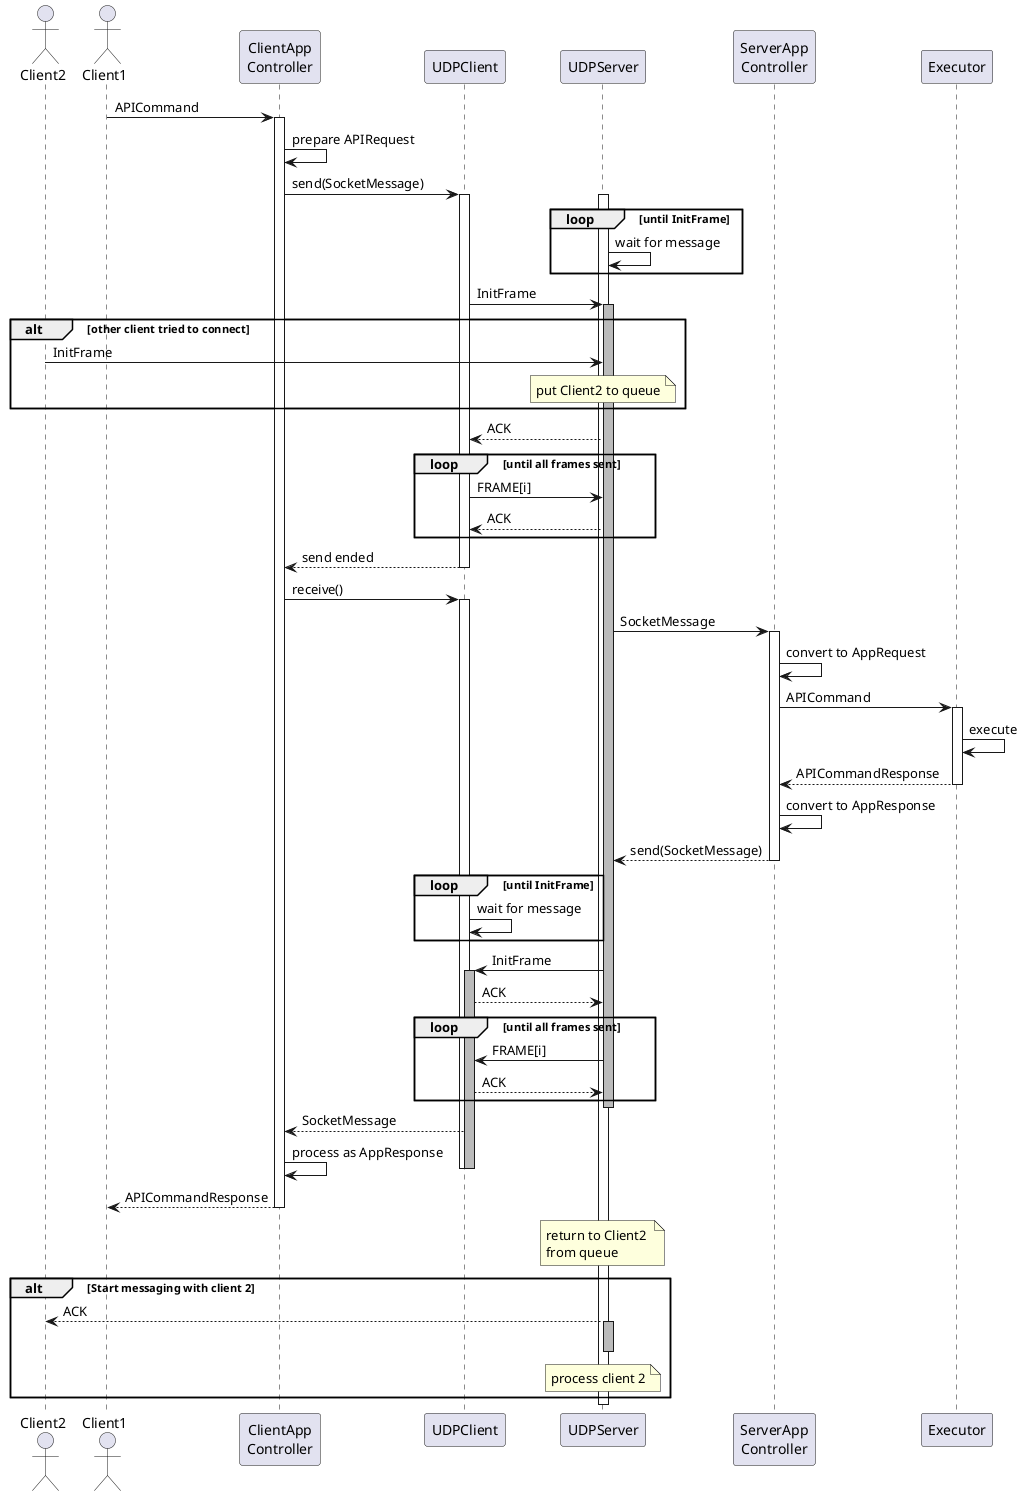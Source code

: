 @startuml

actor Client2 as C2
actor Client1 as U
participant "ClientApp\nController" as CA
participant UDPClient as C
participant UDPServer as S
participant "ServerApp\nController" as SA
participant Executor as E

U -> CA: APICommand
activate CA
CA -> CA: prepare APIRequest

CA -> C: send(SocketMessage)

activate C

activate S
loop until InitFrame
S -> S: wait for message
end loop

C -> S: InitFrame
activate S #BBB

alt other client tried to connect
C2 -> S: InitFrame
note over S : put Client2 to queue
end alt

S --> C: ACK
loop until all frames sent
C -> S: FRAME[i]
S --> C: ACK
end loop
C --> CA: send ended
deactivate C

CA -> C: receive()
activate C


S -> SA: SocketMessage
'deactivate S

activate SA
SA -> SA: convert to AppRequest
SA -> E: APICommand

activate E
E -> E: execute
E --> SA: APICommandResponse
deactivate E

SA -> SA: convert to AppResponse
SA --> S: send(SocketMessage)
deactivate SA

'activate S #BBB

loop until InitFrame
C -> C: wait for message
end loop

S -> C: InitFrame
activate C #BBB

C --> S: ACK
loop until all frames sent
S -> C: FRAME[i]
C --> S: ACK
end loop
deactivate S

C --> CA: SocketMessage
CA -> CA: process as AppResponse
deactivate C
deactivate C

CA --> U: APICommandResponse
deactivate CA

note over S : return to Client2 \nfrom queue

alt Start messaging with client 2
S --> C2: ACK
activate S #BBB
note over S: process client 2
deactivate S
end alt

deactivate S

@enduml